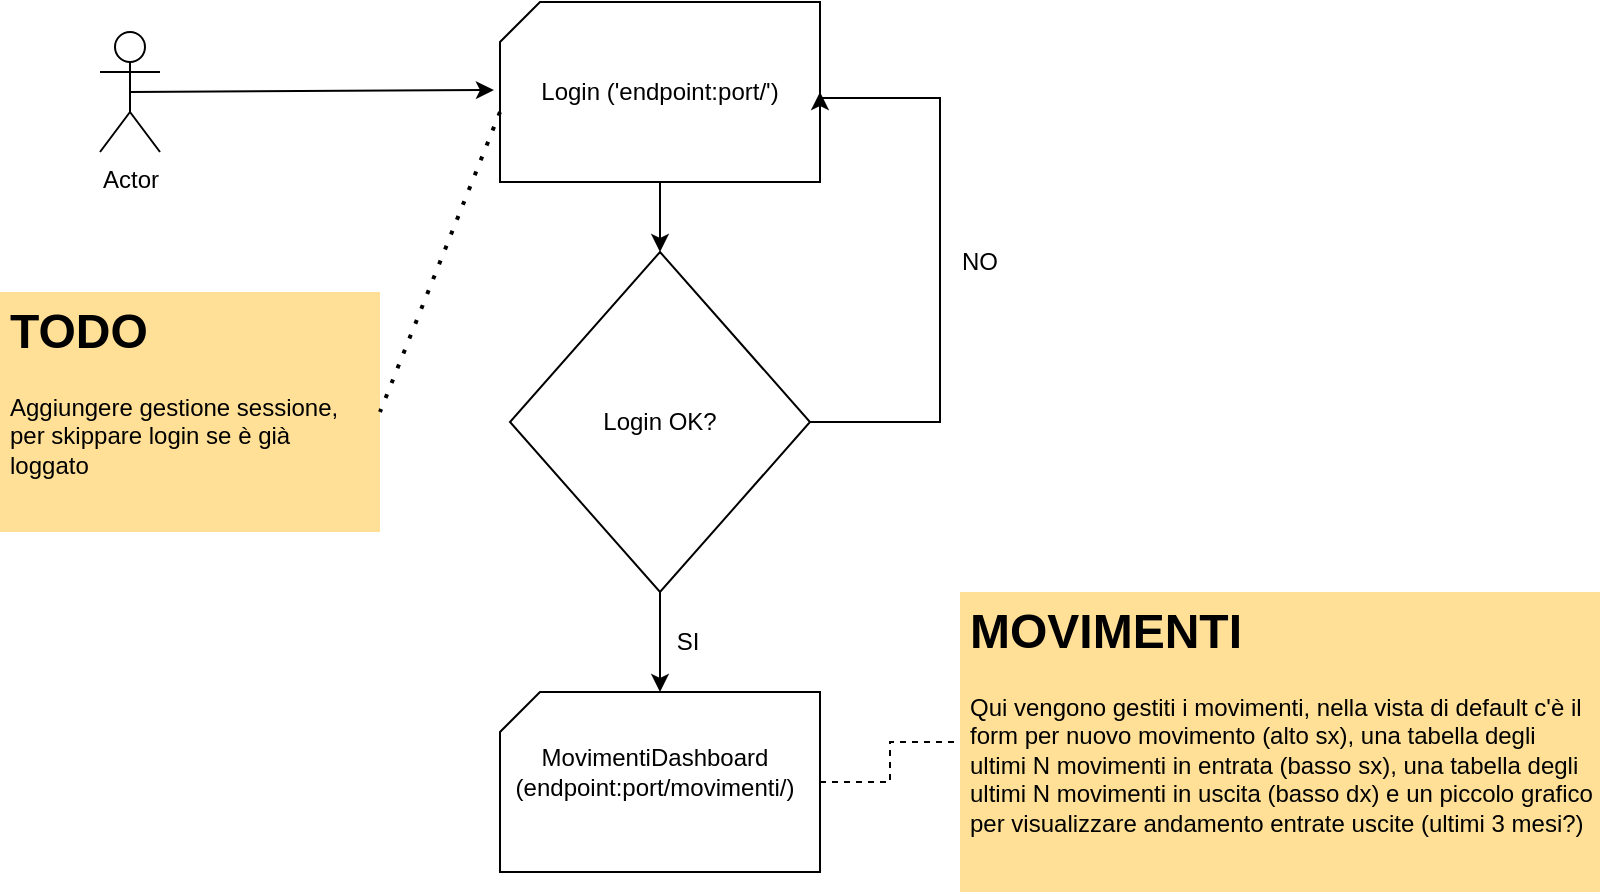 <mxfile version="20.8.16" type="device"><diagram name="Pagina-1" id="v_6cE2OtTjU82Rl2GhVS"><mxGraphModel dx="1434" dy="844" grid="1" gridSize="10" guides="1" tooltips="1" connect="1" arrows="1" fold="1" page="1" pageScale="1" pageWidth="827" pageHeight="1169" math="0" shadow="0"><root><mxCell id="0"/><mxCell id="1" parent="0"/><mxCell id="Zs3qaOYcVqRCxybuoasM-1" value="Actor" style="shape=umlActor;verticalLabelPosition=bottom;verticalAlign=top;html=1;outlineConnect=0;" vertex="1" parent="1"><mxGeometry x="90" y="50" width="30" height="60" as="geometry"/></mxCell><mxCell id="Zs3qaOYcVqRCxybuoasM-3" value="" style="endArrow=classic;html=1;rounded=0;exitX=0.5;exitY=0.5;exitDx=0;exitDy=0;exitPerimeter=0;entryX=-0.019;entryY=0.489;entryDx=0;entryDy=0;entryPerimeter=0;" edge="1" parent="1" source="Zs3qaOYcVqRCxybuoasM-1" target="Zs3qaOYcVqRCxybuoasM-4"><mxGeometry width="50" height="50" relative="1" as="geometry"><mxPoint x="400" y="460" as="sourcePoint"/><mxPoint x="330" y="120" as="targetPoint"/></mxGeometry></mxCell><mxCell id="Zs3qaOYcVqRCxybuoasM-4" value="" style="verticalLabelPosition=bottom;verticalAlign=top;html=1;shape=card;whiteSpace=wrap;size=20;arcSize=12;" vertex="1" parent="1"><mxGeometry x="290" y="35" width="160" height="90" as="geometry"/></mxCell><mxCell id="Zs3qaOYcVqRCxybuoasM-7" style="edgeStyle=orthogonalEdgeStyle;rounded=0;orthogonalLoop=1;jettySize=auto;html=1;entryX=0.5;entryY=0;entryDx=0;entryDy=0;exitX=0.5;exitY=1;exitDx=0;exitDy=0;exitPerimeter=0;" edge="1" parent="1" source="Zs3qaOYcVqRCxybuoasM-4" target="Zs3qaOYcVqRCxybuoasM-6"><mxGeometry relative="1" as="geometry"><mxPoint x="320" y="150" as="sourcePoint"/></mxGeometry></mxCell><mxCell id="Zs3qaOYcVqRCxybuoasM-5" value="Login ('endpoint:port/')" style="text;html=1;strokeColor=none;fillColor=none;align=center;verticalAlign=middle;whiteSpace=wrap;rounded=0;" vertex="1" parent="1"><mxGeometry x="290" y="62.5" width="160" height="35" as="geometry"/></mxCell><mxCell id="Zs3qaOYcVqRCxybuoasM-9" style="edgeStyle=orthogonalEdgeStyle;rounded=0;orthogonalLoop=1;jettySize=auto;html=1;entryX=1;entryY=0.5;entryDx=0;entryDy=0;" edge="1" parent="1" source="Zs3qaOYcVqRCxybuoasM-6" target="Zs3qaOYcVqRCxybuoasM-5"><mxGeometry relative="1" as="geometry"><Array as="points"><mxPoint x="510" y="245"/><mxPoint x="510" y="83"/></Array></mxGeometry></mxCell><mxCell id="Zs3qaOYcVqRCxybuoasM-14" style="edgeStyle=orthogonalEdgeStyle;rounded=0;orthogonalLoop=1;jettySize=auto;html=1;entryX=0.5;entryY=0;entryDx=0;entryDy=0;entryPerimeter=0;" edge="1" parent="1" source="Zs3qaOYcVqRCxybuoasM-6" target="Zs3qaOYcVqRCxybuoasM-12"><mxGeometry relative="1" as="geometry"/></mxCell><mxCell id="Zs3qaOYcVqRCxybuoasM-6" value="" style="rhombus;whiteSpace=wrap;html=1;" vertex="1" parent="1"><mxGeometry x="295" y="160" width="150" height="170" as="geometry"/></mxCell><mxCell id="Zs3qaOYcVqRCxybuoasM-8" value="Login OK?" style="text;html=1;strokeColor=none;fillColor=none;align=center;verticalAlign=middle;whiteSpace=wrap;rounded=0;" vertex="1" parent="1"><mxGeometry x="330" y="230" width="80" height="30" as="geometry"/></mxCell><mxCell id="Zs3qaOYcVqRCxybuoasM-10" value="NO" style="text;html=1;strokeColor=none;fillColor=none;align=center;verticalAlign=middle;whiteSpace=wrap;rounded=0;" vertex="1" parent="1"><mxGeometry x="500" y="150" width="60" height="30" as="geometry"/></mxCell><mxCell id="Zs3qaOYcVqRCxybuoasM-20" style="edgeStyle=orthogonalEdgeStyle;rounded=0;orthogonalLoop=1;jettySize=auto;html=1;entryX=0;entryY=0.5;entryDx=0;entryDy=0;fontColor=#000000;dashed=1;endArrow=none;endFill=0;" edge="1" parent="1" source="Zs3qaOYcVqRCxybuoasM-12" target="Zs3qaOYcVqRCxybuoasM-18"><mxGeometry relative="1" as="geometry"/></mxCell><mxCell id="Zs3qaOYcVqRCxybuoasM-12" value="" style="verticalLabelPosition=bottom;verticalAlign=top;html=1;shape=card;whiteSpace=wrap;size=20;arcSize=12;" vertex="1" parent="1"><mxGeometry x="290" y="380" width="160" height="90" as="geometry"/></mxCell><mxCell id="Zs3qaOYcVqRCxybuoasM-13" value="MovimentiDashboard&lt;br&gt;(endpoint:port/movimenti/)" style="text;html=1;strokeColor=none;fillColor=none;align=center;verticalAlign=middle;whiteSpace=wrap;rounded=0;" vertex="1" parent="1"><mxGeometry x="295" y="390" width="145" height="60" as="geometry"/></mxCell><mxCell id="Zs3qaOYcVqRCxybuoasM-15" value="SI" style="text;html=1;strokeColor=none;fillColor=none;align=center;verticalAlign=middle;whiteSpace=wrap;rounded=0;" vertex="1" parent="1"><mxGeometry x="354" y="340" width="60" height="30" as="geometry"/></mxCell><mxCell id="Zs3qaOYcVqRCxybuoasM-16" value="&lt;h1&gt;TODO&lt;/h1&gt;&lt;div&gt;Aggiungere gestione sessione, per skippare login se è già loggato&lt;/div&gt;" style="text;html=1;strokeColor=none;fillColor=#FFE096;spacing=5;spacingTop=-20;whiteSpace=wrap;overflow=hidden;rounded=0;fontColor=#000000;" vertex="1" parent="1"><mxGeometry x="40" y="180" width="190" height="120" as="geometry"/></mxCell><mxCell id="Zs3qaOYcVqRCxybuoasM-17" value="" style="endArrow=none;dashed=1;html=1;dashPattern=1 3;strokeWidth=2;rounded=0;fontColor=#000000;entryX=1;entryY=0.5;entryDx=0;entryDy=0;exitX=0;exitY=0;exitDx=0;exitDy=55;exitPerimeter=0;" edge="1" parent="1" source="Zs3qaOYcVqRCxybuoasM-4" target="Zs3qaOYcVqRCxybuoasM-16"><mxGeometry width="50" height="50" relative="1" as="geometry"><mxPoint x="400" y="440" as="sourcePoint"/><mxPoint x="450" y="390" as="targetPoint"/></mxGeometry></mxCell><mxCell id="Zs3qaOYcVqRCxybuoasM-18" value="&lt;h1&gt;MOVIMENTI&lt;/h1&gt;&lt;div&gt;Qui vengono gestiti i movimenti, nella vista di default c'è il form per nuovo movimento (alto sx), una tabella degli ultimi N movimenti in entrata (basso sx), una tabella degli ultimi N movimenti in uscita (basso dx) e un piccolo grafico per visualizzare andamento entrate uscite (ultimi 3 mesi?)&lt;/div&gt;" style="text;html=1;strokeColor=none;fillColor=#FFE096;spacing=5;spacingTop=-20;whiteSpace=wrap;overflow=hidden;rounded=0;fontColor=#000000;" vertex="1" parent="1"><mxGeometry x="520" y="330" width="320" height="150" as="geometry"/></mxCell></root></mxGraphModel></diagram></mxfile>